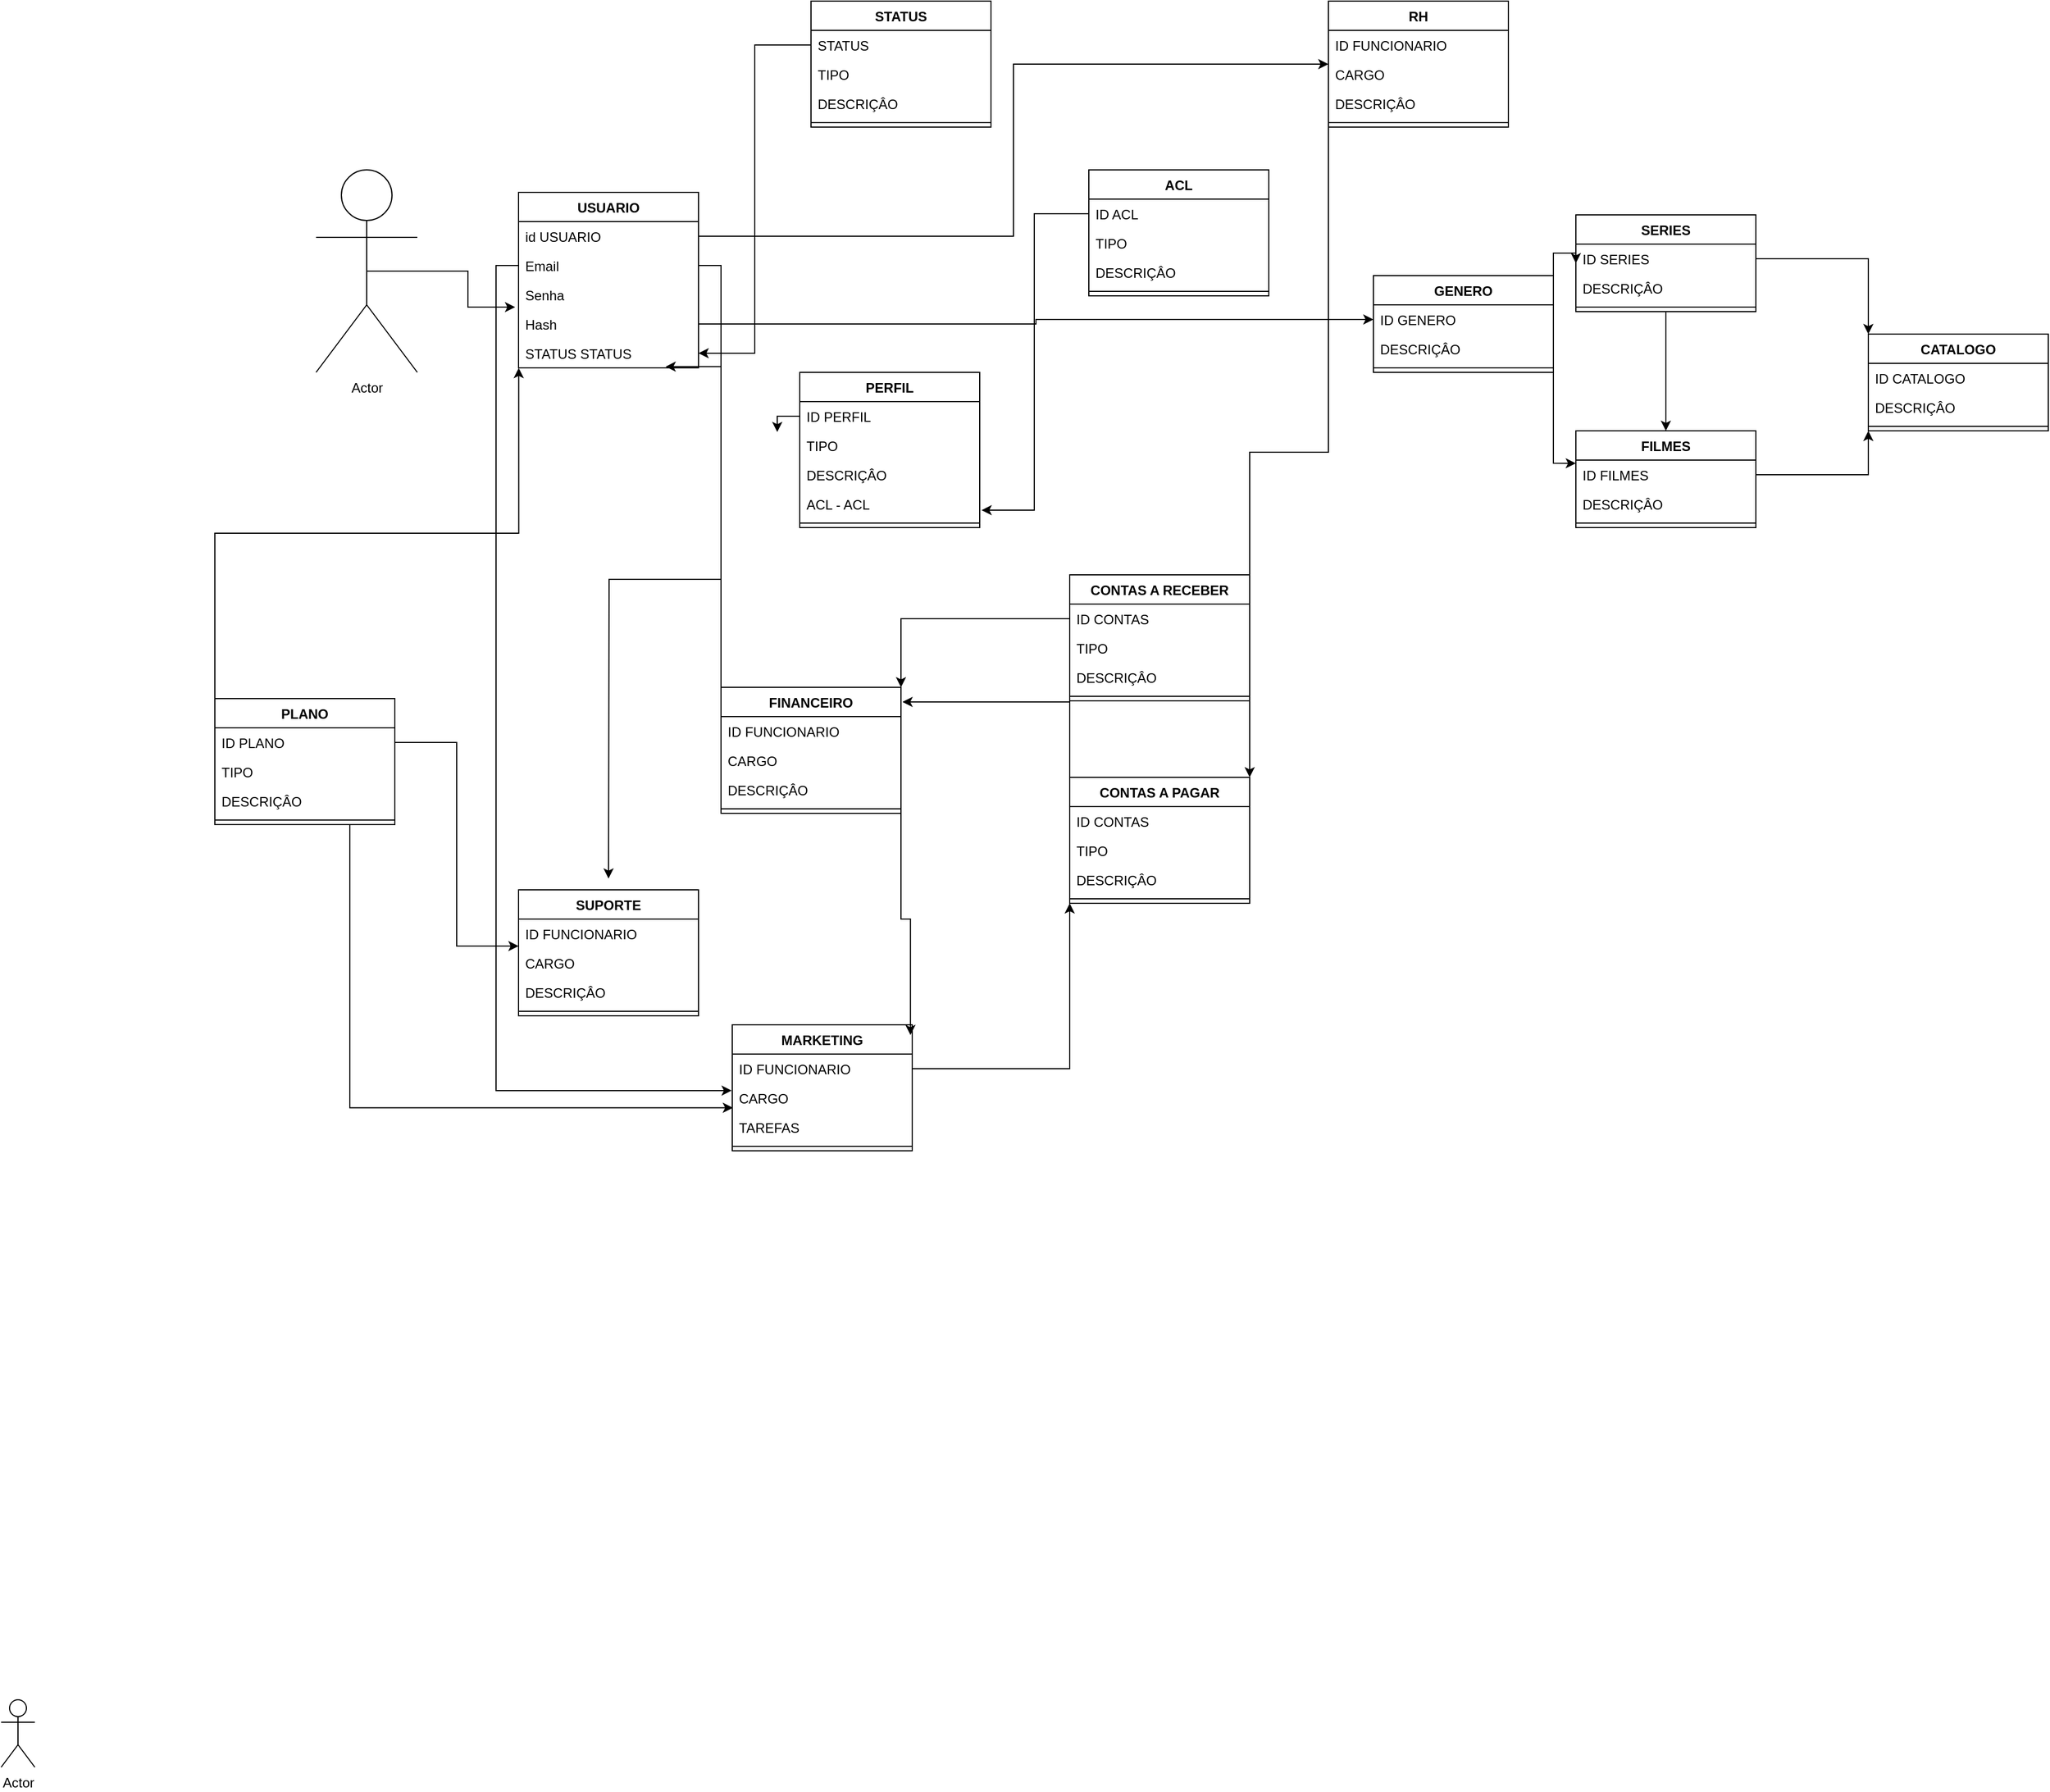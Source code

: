 <mxfile version="24.5.5" type="device">
  <diagram name="Página-1" id="YysgjTWh4u3IQDp4clfN">
    <mxGraphModel dx="2222" dy="650" grid="1" gridSize="10" guides="1" tooltips="1" connect="1" arrows="1" fold="1" page="1" pageScale="1" pageWidth="827" pageHeight="1169" math="0" shadow="0">
      <root>
        <mxCell id="0" />
        <mxCell id="1" parent="0" />
        <mxCell id="xQ-HboTNWdsXRmcn84-s-1" value="USUARIO" style="swimlane;fontStyle=1;align=center;verticalAlign=top;childLayout=stackLayout;horizontal=1;startSize=26;horizontalStack=0;resizeParent=1;resizeParentMax=0;resizeLast=0;collapsible=1;marginBottom=0;whiteSpace=wrap;html=1;" parent="1" vertex="1">
          <mxGeometry x="160" y="260" width="160" height="156" as="geometry" />
        </mxCell>
        <mxCell id="xQ-HboTNWdsXRmcn84-s-2" value="id USUARIO" style="text;strokeColor=none;fillColor=none;align=left;verticalAlign=top;spacingLeft=4;spacingRight=4;overflow=hidden;rotatable=0;points=[[0,0.5],[1,0.5]];portConstraint=eastwest;whiteSpace=wrap;html=1;" parent="xQ-HboTNWdsXRmcn84-s-1" vertex="1">
          <mxGeometry y="26" width="160" height="26" as="geometry" />
        </mxCell>
        <mxCell id="xQ-HboTNWdsXRmcn84-s-132" style="edgeStyle=orthogonalEdgeStyle;rounded=0;orthogonalLoop=1;jettySize=auto;html=1;exitX=1;exitY=0.5;exitDx=0;exitDy=0;" parent="xQ-HboTNWdsXRmcn84-s-1" source="xQ-HboTNWdsXRmcn84-s-5" edge="1">
          <mxGeometry relative="1" as="geometry">
            <mxPoint x="80" y="610" as="targetPoint" />
          </mxGeometry>
        </mxCell>
        <mxCell id="xQ-HboTNWdsXRmcn84-s-5" value="Email" style="text;strokeColor=none;fillColor=none;align=left;verticalAlign=top;spacingLeft=4;spacingRight=4;overflow=hidden;rotatable=0;points=[[0,0.5],[1,0.5]];portConstraint=eastwest;whiteSpace=wrap;html=1;" parent="xQ-HboTNWdsXRmcn84-s-1" vertex="1">
          <mxGeometry y="52" width="160" height="26" as="geometry" />
        </mxCell>
        <mxCell id="xQ-HboTNWdsXRmcn84-s-6" value="Senha" style="text;strokeColor=none;fillColor=none;align=left;verticalAlign=top;spacingLeft=4;spacingRight=4;overflow=hidden;rotatable=0;points=[[0,0.5],[1,0.5]];portConstraint=eastwest;whiteSpace=wrap;html=1;" parent="xQ-HboTNWdsXRmcn84-s-1" vertex="1">
          <mxGeometry y="78" width="160" height="26" as="geometry" />
        </mxCell>
        <mxCell id="xQ-HboTNWdsXRmcn84-s-7" value="Hash" style="text;strokeColor=none;fillColor=none;align=left;verticalAlign=top;spacingLeft=4;spacingRight=4;overflow=hidden;rotatable=0;points=[[0,0.5],[1,0.5]];portConstraint=eastwest;whiteSpace=wrap;html=1;" parent="xQ-HboTNWdsXRmcn84-s-1" vertex="1">
          <mxGeometry y="104" width="160" height="26" as="geometry" />
        </mxCell>
        <mxCell id="xQ-HboTNWdsXRmcn84-s-8" value="STATUS STATUS" style="text;strokeColor=none;fillColor=none;align=left;verticalAlign=top;spacingLeft=4;spacingRight=4;overflow=hidden;rotatable=0;points=[[0,0.5],[1,0.5]];portConstraint=eastwest;whiteSpace=wrap;html=1;" parent="xQ-HboTNWdsXRmcn84-s-1" vertex="1">
          <mxGeometry y="130" width="160" height="26" as="geometry" />
        </mxCell>
        <mxCell id="xQ-HboTNWdsXRmcn84-s-10" value="Actor" style="shape=umlActor;verticalLabelPosition=bottom;verticalAlign=top;html=1;" parent="1" vertex="1">
          <mxGeometry x="-20" y="240" width="90" height="180" as="geometry" />
        </mxCell>
        <mxCell id="xQ-HboTNWdsXRmcn84-s-11" style="edgeStyle=orthogonalEdgeStyle;rounded=0;orthogonalLoop=1;jettySize=auto;html=1;exitX=0.5;exitY=0.5;exitDx=0;exitDy=0;exitPerimeter=0;entryX=-0.019;entryY=0.923;entryDx=0;entryDy=0;entryPerimeter=0;" parent="1" source="xQ-HboTNWdsXRmcn84-s-10" target="xQ-HboTNWdsXRmcn84-s-6" edge="1">
          <mxGeometry relative="1" as="geometry" />
        </mxCell>
        <mxCell id="xQ-HboTNWdsXRmcn84-s-12" value="STATUS" style="swimlane;fontStyle=1;align=center;verticalAlign=top;childLayout=stackLayout;horizontal=1;startSize=26;horizontalStack=0;resizeParent=1;resizeParentMax=0;resizeLast=0;collapsible=1;marginBottom=0;whiteSpace=wrap;html=1;" parent="1" vertex="1">
          <mxGeometry x="420" y="90" width="160" height="112" as="geometry" />
        </mxCell>
        <mxCell id="xQ-HboTNWdsXRmcn84-s-13" value="STATUS" style="text;strokeColor=none;fillColor=none;align=left;verticalAlign=top;spacingLeft=4;spacingRight=4;overflow=hidden;rotatable=0;points=[[0,0.5],[1,0.5]];portConstraint=eastwest;whiteSpace=wrap;html=1;" parent="xQ-HboTNWdsXRmcn84-s-12" vertex="1">
          <mxGeometry y="26" width="160" height="26" as="geometry" />
        </mxCell>
        <mxCell id="xQ-HboTNWdsXRmcn84-s-14" value="TIPO" style="text;strokeColor=none;fillColor=none;align=left;verticalAlign=top;spacingLeft=4;spacingRight=4;overflow=hidden;rotatable=0;points=[[0,0.5],[1,0.5]];portConstraint=eastwest;whiteSpace=wrap;html=1;" parent="xQ-HboTNWdsXRmcn84-s-12" vertex="1">
          <mxGeometry y="52" width="160" height="26" as="geometry" />
        </mxCell>
        <mxCell id="xQ-HboTNWdsXRmcn84-s-15" value="DESCRIÇÂO" style="text;strokeColor=none;fillColor=none;align=left;verticalAlign=top;spacingLeft=4;spacingRight=4;overflow=hidden;rotatable=0;points=[[0,0.5],[1,0.5]];portConstraint=eastwest;whiteSpace=wrap;html=1;" parent="xQ-HboTNWdsXRmcn84-s-12" vertex="1">
          <mxGeometry y="78" width="160" height="26" as="geometry" />
        </mxCell>
        <mxCell id="xQ-HboTNWdsXRmcn84-s-19" value="" style="line;strokeWidth=1;fillColor=none;align=left;verticalAlign=middle;spacingTop=-1;spacingLeft=3;spacingRight=3;rotatable=0;labelPosition=right;points=[];portConstraint=eastwest;strokeColor=inherit;" parent="xQ-HboTNWdsXRmcn84-s-12" vertex="1">
          <mxGeometry y="104" width="160" height="8" as="geometry" />
        </mxCell>
        <mxCell id="xQ-HboTNWdsXRmcn84-s-21" style="edgeStyle=orthogonalEdgeStyle;rounded=0;orthogonalLoop=1;jettySize=auto;html=1;exitX=0;exitY=0.5;exitDx=0;exitDy=0;entryX=1;entryY=0.5;entryDx=0;entryDy=0;" parent="1" source="xQ-HboTNWdsXRmcn84-s-13" target="xQ-HboTNWdsXRmcn84-s-8" edge="1">
          <mxGeometry relative="1" as="geometry" />
        </mxCell>
        <mxCell id="xQ-HboTNWdsXRmcn84-s-22" value="PERFIL" style="swimlane;fontStyle=1;align=center;verticalAlign=top;childLayout=stackLayout;horizontal=1;startSize=26;horizontalStack=0;resizeParent=1;resizeParentMax=0;resizeLast=0;collapsible=1;marginBottom=0;whiteSpace=wrap;html=1;" parent="1" vertex="1">
          <mxGeometry x="410" y="420" width="160" height="138" as="geometry" />
        </mxCell>
        <mxCell id="xQ-HboTNWdsXRmcn84-s-23" value="ID PERFIL" style="text;strokeColor=none;fillColor=none;align=left;verticalAlign=top;spacingLeft=4;spacingRight=4;overflow=hidden;rotatable=0;points=[[0,0.5],[1,0.5]];portConstraint=eastwest;whiteSpace=wrap;html=1;" parent="xQ-HboTNWdsXRmcn84-s-22" vertex="1">
          <mxGeometry y="26" width="160" height="26" as="geometry" />
        </mxCell>
        <mxCell id="xQ-HboTNWdsXRmcn84-s-24" value="TIPO" style="text;strokeColor=none;fillColor=none;align=left;verticalAlign=top;spacingLeft=4;spacingRight=4;overflow=hidden;rotatable=0;points=[[0,0.5],[1,0.5]];portConstraint=eastwest;whiteSpace=wrap;html=1;" parent="xQ-HboTNWdsXRmcn84-s-22" vertex="1">
          <mxGeometry y="52" width="160" height="26" as="geometry" />
        </mxCell>
        <mxCell id="xQ-HboTNWdsXRmcn84-s-28" value="DESCRIÇÂO" style="text;strokeColor=none;fillColor=none;align=left;verticalAlign=top;spacingLeft=4;spacingRight=4;overflow=hidden;rotatable=0;points=[[0,0.5],[1,0.5]];portConstraint=eastwest;whiteSpace=wrap;html=1;" parent="xQ-HboTNWdsXRmcn84-s-22" vertex="1">
          <mxGeometry y="78" width="160" height="26" as="geometry" />
        </mxCell>
        <mxCell id="xQ-HboTNWdsXRmcn84-s-25" value="ACL - ACL" style="text;strokeColor=none;fillColor=none;align=left;verticalAlign=top;spacingLeft=4;spacingRight=4;overflow=hidden;rotatable=0;points=[[0,0.5],[1,0.5]];portConstraint=eastwest;whiteSpace=wrap;html=1;" parent="xQ-HboTNWdsXRmcn84-s-22" vertex="1">
          <mxGeometry y="104" width="160" height="26" as="geometry" />
        </mxCell>
        <mxCell id="xQ-HboTNWdsXRmcn84-s-26" value="" style="line;strokeWidth=1;fillColor=none;align=left;verticalAlign=middle;spacingTop=-1;spacingLeft=3;spacingRight=3;rotatable=0;labelPosition=right;points=[];portConstraint=eastwest;strokeColor=inherit;" parent="xQ-HboTNWdsXRmcn84-s-22" vertex="1">
          <mxGeometry y="130" width="160" height="8" as="geometry" />
        </mxCell>
        <mxCell id="xQ-HboTNWdsXRmcn84-s-29" style="edgeStyle=orthogonalEdgeStyle;rounded=0;orthogonalLoop=1;jettySize=auto;html=1;exitX=0;exitY=0.5;exitDx=0;exitDy=0;" parent="1" source="xQ-HboTNWdsXRmcn84-s-23" edge="1">
          <mxGeometry relative="1" as="geometry">
            <mxPoint x="390" y="473.059" as="targetPoint" />
          </mxGeometry>
        </mxCell>
        <mxCell id="xQ-HboTNWdsXRmcn84-s-30" value="ACL" style="swimlane;fontStyle=1;align=center;verticalAlign=top;childLayout=stackLayout;horizontal=1;startSize=26;horizontalStack=0;resizeParent=1;resizeParentMax=0;resizeLast=0;collapsible=1;marginBottom=0;whiteSpace=wrap;html=1;" parent="1" vertex="1">
          <mxGeometry x="667" y="240" width="160" height="112" as="geometry" />
        </mxCell>
        <mxCell id="xQ-HboTNWdsXRmcn84-s-31" value="ID ACL&amp;nbsp;" style="text;strokeColor=none;fillColor=none;align=left;verticalAlign=top;spacingLeft=4;spacingRight=4;overflow=hidden;rotatable=0;points=[[0,0.5],[1,0.5]];portConstraint=eastwest;whiteSpace=wrap;html=1;" parent="xQ-HboTNWdsXRmcn84-s-30" vertex="1">
          <mxGeometry y="26" width="160" height="26" as="geometry" />
        </mxCell>
        <mxCell id="xQ-HboTNWdsXRmcn84-s-32" value="TIPO" style="text;strokeColor=none;fillColor=none;align=left;verticalAlign=top;spacingLeft=4;spacingRight=4;overflow=hidden;rotatable=0;points=[[0,0.5],[1,0.5]];portConstraint=eastwest;whiteSpace=wrap;html=1;" parent="xQ-HboTNWdsXRmcn84-s-30" vertex="1">
          <mxGeometry y="52" width="160" height="26" as="geometry" />
        </mxCell>
        <mxCell id="xQ-HboTNWdsXRmcn84-s-33" value="DESCRIÇÂO" style="text;strokeColor=none;fillColor=none;align=left;verticalAlign=top;spacingLeft=4;spacingRight=4;overflow=hidden;rotatable=0;points=[[0,0.5],[1,0.5]];portConstraint=eastwest;whiteSpace=wrap;html=1;" parent="xQ-HboTNWdsXRmcn84-s-30" vertex="1">
          <mxGeometry y="78" width="160" height="26" as="geometry" />
        </mxCell>
        <mxCell id="xQ-HboTNWdsXRmcn84-s-35" value="" style="line;strokeWidth=1;fillColor=none;align=left;verticalAlign=middle;spacingTop=-1;spacingLeft=3;spacingRight=3;rotatable=0;labelPosition=right;points=[];portConstraint=eastwest;strokeColor=inherit;" parent="xQ-HboTNWdsXRmcn84-s-30" vertex="1">
          <mxGeometry y="104" width="160" height="8" as="geometry" />
        </mxCell>
        <mxCell id="xQ-HboTNWdsXRmcn84-s-37" style="edgeStyle=orthogonalEdgeStyle;rounded=0;orthogonalLoop=1;jettySize=auto;html=1;exitX=0;exitY=0.5;exitDx=0;exitDy=0;entryX=1.01;entryY=0.712;entryDx=0;entryDy=0;entryPerimeter=0;" parent="1" source="xQ-HboTNWdsXRmcn84-s-31" target="xQ-HboTNWdsXRmcn84-s-25" edge="1">
          <mxGeometry relative="1" as="geometry" />
        </mxCell>
        <mxCell id="xQ-HboTNWdsXRmcn84-s-117" style="edgeStyle=orthogonalEdgeStyle;rounded=0;orthogonalLoop=1;jettySize=auto;html=1;exitX=0;exitY=0;exitDx=0;exitDy=0;entryX=0.817;entryY=0.959;entryDx=0;entryDy=0;entryPerimeter=0;" parent="1" source="xQ-HboTNWdsXRmcn84-s-38" target="xQ-HboTNWdsXRmcn84-s-8" edge="1">
          <mxGeometry relative="1" as="geometry">
            <mxPoint x="245.36" y="487.17" as="targetPoint" />
          </mxGeometry>
        </mxCell>
        <mxCell id="xQ-HboTNWdsXRmcn84-s-38" value="FINANCEIRO" style="swimlane;fontStyle=1;align=center;verticalAlign=top;childLayout=stackLayout;horizontal=1;startSize=26;horizontalStack=0;resizeParent=1;resizeParentMax=0;resizeLast=0;collapsible=1;marginBottom=0;whiteSpace=wrap;html=1;" parent="1" vertex="1">
          <mxGeometry x="340" y="700" width="160" height="112" as="geometry" />
        </mxCell>
        <mxCell id="xQ-HboTNWdsXRmcn84-s-39" value="ID FUNCIONARIO" style="text;strokeColor=none;fillColor=none;align=left;verticalAlign=top;spacingLeft=4;spacingRight=4;overflow=hidden;rotatable=0;points=[[0,0.5],[1,0.5]];portConstraint=eastwest;whiteSpace=wrap;html=1;" parent="xQ-HboTNWdsXRmcn84-s-38" vertex="1">
          <mxGeometry y="26" width="160" height="26" as="geometry" />
        </mxCell>
        <mxCell id="xQ-HboTNWdsXRmcn84-s-40" value="CARGO" style="text;strokeColor=none;fillColor=none;align=left;verticalAlign=top;spacingLeft=4;spacingRight=4;overflow=hidden;rotatable=0;points=[[0,0.5],[1,0.5]];portConstraint=eastwest;whiteSpace=wrap;html=1;" parent="xQ-HboTNWdsXRmcn84-s-38" vertex="1">
          <mxGeometry y="52" width="160" height="26" as="geometry" />
        </mxCell>
        <mxCell id="xQ-HboTNWdsXRmcn84-s-41" value="DESCRIÇÂO" style="text;strokeColor=none;fillColor=none;align=left;verticalAlign=top;spacingLeft=4;spacingRight=4;overflow=hidden;rotatable=0;points=[[0,0.5],[1,0.5]];portConstraint=eastwest;whiteSpace=wrap;html=1;" parent="xQ-HboTNWdsXRmcn84-s-38" vertex="1">
          <mxGeometry y="78" width="160" height="26" as="geometry" />
        </mxCell>
        <mxCell id="xQ-HboTNWdsXRmcn84-s-42" value="" style="line;strokeWidth=1;fillColor=none;align=left;verticalAlign=middle;spacingTop=-1;spacingLeft=3;spacingRight=3;rotatable=0;labelPosition=right;points=[];portConstraint=eastwest;strokeColor=inherit;" parent="xQ-HboTNWdsXRmcn84-s-38" vertex="1">
          <mxGeometry y="104" width="160" height="8" as="geometry" />
        </mxCell>
        <mxCell id="xQ-HboTNWdsXRmcn84-s-128" style="edgeStyle=orthogonalEdgeStyle;rounded=0;orthogonalLoop=1;jettySize=auto;html=1;exitX=0;exitY=1;exitDx=0;exitDy=0;entryX=1;entryY=0;entryDx=0;entryDy=0;" parent="1" source="xQ-HboTNWdsXRmcn84-s-44" target="xQ-HboTNWdsXRmcn84-s-82" edge="1">
          <mxGeometry relative="1" as="geometry" />
        </mxCell>
        <mxCell id="xQ-HboTNWdsXRmcn84-s-44" value="RH" style="swimlane;fontStyle=1;align=center;verticalAlign=top;childLayout=stackLayout;horizontal=1;startSize=26;horizontalStack=0;resizeParent=1;resizeParentMax=0;resizeLast=0;collapsible=1;marginBottom=0;whiteSpace=wrap;html=1;" parent="1" vertex="1">
          <mxGeometry x="880" y="90" width="160" height="112" as="geometry" />
        </mxCell>
        <mxCell id="xQ-HboTNWdsXRmcn84-s-45" value="ID FUNCIONARIO" style="text;strokeColor=none;fillColor=none;align=left;verticalAlign=top;spacingLeft=4;spacingRight=4;overflow=hidden;rotatable=0;points=[[0,0.5],[1,0.5]];portConstraint=eastwest;whiteSpace=wrap;html=1;" parent="xQ-HboTNWdsXRmcn84-s-44" vertex="1">
          <mxGeometry y="26" width="160" height="26" as="geometry" />
        </mxCell>
        <mxCell id="xQ-HboTNWdsXRmcn84-s-46" value="CARGO" style="text;strokeColor=none;fillColor=none;align=left;verticalAlign=top;spacingLeft=4;spacingRight=4;overflow=hidden;rotatable=0;points=[[0,0.5],[1,0.5]];portConstraint=eastwest;whiteSpace=wrap;html=1;" parent="xQ-HboTNWdsXRmcn84-s-44" vertex="1">
          <mxGeometry y="52" width="160" height="26" as="geometry" />
        </mxCell>
        <mxCell id="xQ-HboTNWdsXRmcn84-s-47" value="DESCRIÇÂO" style="text;strokeColor=none;fillColor=none;align=left;verticalAlign=top;spacingLeft=4;spacingRight=4;overflow=hidden;rotatable=0;points=[[0,0.5],[1,0.5]];portConstraint=eastwest;whiteSpace=wrap;html=1;" parent="xQ-HboTNWdsXRmcn84-s-44" vertex="1">
          <mxGeometry y="78" width="160" height="26" as="geometry" />
        </mxCell>
        <mxCell id="xQ-HboTNWdsXRmcn84-s-48" value="" style="line;strokeWidth=1;fillColor=none;align=left;verticalAlign=middle;spacingTop=-1;spacingLeft=3;spacingRight=3;rotatable=0;labelPosition=right;points=[];portConstraint=eastwest;strokeColor=inherit;" parent="xQ-HboTNWdsXRmcn84-s-44" vertex="1">
          <mxGeometry y="104" width="160" height="8" as="geometry" />
        </mxCell>
        <mxCell id="xQ-HboTNWdsXRmcn84-s-122" style="edgeStyle=orthogonalEdgeStyle;rounded=0;orthogonalLoop=1;jettySize=auto;html=1;exitX=1;exitY=0;exitDx=0;exitDy=0;" parent="1" source="xQ-HboTNWdsXRmcn84-s-50" target="xQ-HboTNWdsXRmcn84-s-100" edge="1">
          <mxGeometry relative="1" as="geometry" />
        </mxCell>
        <mxCell id="xQ-HboTNWdsXRmcn84-s-50" value="GENERO" style="swimlane;fontStyle=1;align=center;verticalAlign=top;childLayout=stackLayout;horizontal=1;startSize=26;horizontalStack=0;resizeParent=1;resizeParentMax=0;resizeLast=0;collapsible=1;marginBottom=0;whiteSpace=wrap;html=1;" parent="1" vertex="1">
          <mxGeometry x="920" y="334" width="160" height="86" as="geometry" />
        </mxCell>
        <mxCell id="xQ-HboTNWdsXRmcn84-s-51" value="ID GENERO" style="text;strokeColor=none;fillColor=none;align=left;verticalAlign=top;spacingLeft=4;spacingRight=4;overflow=hidden;rotatable=0;points=[[0,0.5],[1,0.5]];portConstraint=eastwest;whiteSpace=wrap;html=1;" parent="xQ-HboTNWdsXRmcn84-s-50" vertex="1">
          <mxGeometry y="26" width="160" height="26" as="geometry" />
        </mxCell>
        <mxCell id="xQ-HboTNWdsXRmcn84-s-52" value="DESCRIÇÂO" style="text;strokeColor=none;fillColor=none;align=left;verticalAlign=top;spacingLeft=4;spacingRight=4;overflow=hidden;rotatable=0;points=[[0,0.5],[1,0.5]];portConstraint=eastwest;whiteSpace=wrap;html=1;" parent="xQ-HboTNWdsXRmcn84-s-50" vertex="1">
          <mxGeometry y="52" width="160" height="26" as="geometry" />
        </mxCell>
        <mxCell id="xQ-HboTNWdsXRmcn84-s-54" value="" style="line;strokeWidth=1;fillColor=none;align=left;verticalAlign=middle;spacingTop=-1;spacingLeft=3;spacingRight=3;rotatable=0;labelPosition=right;points=[];portConstraint=eastwest;strokeColor=inherit;" parent="xQ-HboTNWdsXRmcn84-s-50" vertex="1">
          <mxGeometry y="78" width="160" height="8" as="geometry" />
        </mxCell>
        <mxCell id="xQ-HboTNWdsXRmcn84-s-131" style="edgeStyle=orthogonalEdgeStyle;rounded=0;orthogonalLoop=1;jettySize=auto;html=1;exitX=0.5;exitY=0;exitDx=0;exitDy=0;" parent="1" source="xQ-HboTNWdsXRmcn84-s-58" edge="1">
          <mxGeometry relative="1" as="geometry">
            <mxPoint x="240.118" y="879.647" as="targetPoint" />
          </mxGeometry>
        </mxCell>
        <mxCell id="xQ-HboTNWdsXRmcn84-s-58" value="SUPORTE" style="swimlane;fontStyle=1;align=center;verticalAlign=top;childLayout=stackLayout;horizontal=1;startSize=26;horizontalStack=0;resizeParent=1;resizeParentMax=0;resizeLast=0;collapsible=1;marginBottom=0;whiteSpace=wrap;html=1;" parent="1" vertex="1">
          <mxGeometry x="160" y="880" width="160" height="112" as="geometry" />
        </mxCell>
        <mxCell id="xQ-HboTNWdsXRmcn84-s-59" value="ID FUNCIONARIO" style="text;strokeColor=none;fillColor=none;align=left;verticalAlign=top;spacingLeft=4;spacingRight=4;overflow=hidden;rotatable=0;points=[[0,0.5],[1,0.5]];portConstraint=eastwest;whiteSpace=wrap;html=1;" parent="xQ-HboTNWdsXRmcn84-s-58" vertex="1">
          <mxGeometry y="26" width="160" height="26" as="geometry" />
        </mxCell>
        <mxCell id="xQ-HboTNWdsXRmcn84-s-60" value="CARGO" style="text;strokeColor=none;fillColor=none;align=left;verticalAlign=top;spacingLeft=4;spacingRight=4;overflow=hidden;rotatable=0;points=[[0,0.5],[1,0.5]];portConstraint=eastwest;whiteSpace=wrap;html=1;" parent="xQ-HboTNWdsXRmcn84-s-58" vertex="1">
          <mxGeometry y="52" width="160" height="26" as="geometry" />
        </mxCell>
        <mxCell id="xQ-HboTNWdsXRmcn84-s-61" value="DESCRIÇÂO" style="text;strokeColor=none;fillColor=none;align=left;verticalAlign=top;spacingLeft=4;spacingRight=4;overflow=hidden;rotatable=0;points=[[0,0.5],[1,0.5]];portConstraint=eastwest;whiteSpace=wrap;html=1;" parent="xQ-HboTNWdsXRmcn84-s-58" vertex="1">
          <mxGeometry y="78" width="160" height="26" as="geometry" />
        </mxCell>
        <mxCell id="xQ-HboTNWdsXRmcn84-s-62" value="" style="line;strokeWidth=1;fillColor=none;align=left;verticalAlign=middle;spacingTop=-1;spacingLeft=3;spacingRight=3;rotatable=0;labelPosition=right;points=[];portConstraint=eastwest;strokeColor=inherit;" parent="xQ-HboTNWdsXRmcn84-s-58" vertex="1">
          <mxGeometry y="104" width="160" height="8" as="geometry" />
        </mxCell>
        <mxCell id="xQ-HboTNWdsXRmcn84-s-70" value="MARKETING&lt;div&gt;&lt;br&gt;&lt;/div&gt;" style="swimlane;fontStyle=1;align=center;verticalAlign=top;childLayout=stackLayout;horizontal=1;startSize=26;horizontalStack=0;resizeParent=1;resizeParentMax=0;resizeLast=0;collapsible=1;marginBottom=0;whiteSpace=wrap;html=1;" parent="1" vertex="1">
          <mxGeometry x="350" y="1000" width="160" height="112" as="geometry" />
        </mxCell>
        <mxCell id="xQ-HboTNWdsXRmcn84-s-71" value="ID FUNCIONARIO" style="text;strokeColor=none;fillColor=none;align=left;verticalAlign=top;spacingLeft=4;spacingRight=4;overflow=hidden;rotatable=0;points=[[0,0.5],[1,0.5]];portConstraint=eastwest;whiteSpace=wrap;html=1;" parent="xQ-HboTNWdsXRmcn84-s-70" vertex="1">
          <mxGeometry y="26" width="160" height="26" as="geometry" />
        </mxCell>
        <mxCell id="xQ-HboTNWdsXRmcn84-s-72" value="CARGO" style="text;strokeColor=none;fillColor=none;align=left;verticalAlign=top;spacingLeft=4;spacingRight=4;overflow=hidden;rotatable=0;points=[[0,0.5],[1,0.5]];portConstraint=eastwest;whiteSpace=wrap;html=1;" parent="xQ-HboTNWdsXRmcn84-s-70" vertex="1">
          <mxGeometry y="52" width="160" height="26" as="geometry" />
        </mxCell>
        <mxCell id="xQ-HboTNWdsXRmcn84-s-73" value="TAREFAS" style="text;strokeColor=none;fillColor=none;align=left;verticalAlign=top;spacingLeft=4;spacingRight=4;overflow=hidden;rotatable=0;points=[[0,0.5],[1,0.5]];portConstraint=eastwest;whiteSpace=wrap;html=1;" parent="xQ-HboTNWdsXRmcn84-s-70" vertex="1">
          <mxGeometry y="78" width="160" height="26" as="geometry" />
        </mxCell>
        <mxCell id="xQ-HboTNWdsXRmcn84-s-74" value="" style="line;strokeWidth=1;fillColor=none;align=left;verticalAlign=middle;spacingTop=-1;spacingLeft=3;spacingRight=3;rotatable=0;labelPosition=right;points=[];portConstraint=eastwest;strokeColor=inherit;" parent="xQ-HboTNWdsXRmcn84-s-70" vertex="1">
          <mxGeometry y="104" width="160" height="8" as="geometry" />
        </mxCell>
        <mxCell id="xQ-HboTNWdsXRmcn84-s-76" value="CONTAS A RECEBER" style="swimlane;fontStyle=1;align=center;verticalAlign=top;childLayout=stackLayout;horizontal=1;startSize=26;horizontalStack=0;resizeParent=1;resizeParentMax=0;resizeLast=0;collapsible=1;marginBottom=0;whiteSpace=wrap;html=1;" parent="1" vertex="1">
          <mxGeometry x="650" y="600" width="160" height="112" as="geometry" />
        </mxCell>
        <mxCell id="xQ-HboTNWdsXRmcn84-s-77" value="ID CONTAS" style="text;strokeColor=none;fillColor=none;align=left;verticalAlign=top;spacingLeft=4;spacingRight=4;overflow=hidden;rotatable=0;points=[[0,0.5],[1,0.5]];portConstraint=eastwest;whiteSpace=wrap;html=1;" parent="xQ-HboTNWdsXRmcn84-s-76" vertex="1">
          <mxGeometry y="26" width="160" height="26" as="geometry" />
        </mxCell>
        <mxCell id="xQ-HboTNWdsXRmcn84-s-78" value="TIPO" style="text;strokeColor=none;fillColor=none;align=left;verticalAlign=top;spacingLeft=4;spacingRight=4;overflow=hidden;rotatable=0;points=[[0,0.5],[1,0.5]];portConstraint=eastwest;whiteSpace=wrap;html=1;" parent="xQ-HboTNWdsXRmcn84-s-76" vertex="1">
          <mxGeometry y="52" width="160" height="26" as="geometry" />
        </mxCell>
        <mxCell id="xQ-HboTNWdsXRmcn84-s-79" value="DESCRIÇÂO" style="text;strokeColor=none;fillColor=none;align=left;verticalAlign=top;spacingLeft=4;spacingRight=4;overflow=hidden;rotatable=0;points=[[0,0.5],[1,0.5]];portConstraint=eastwest;whiteSpace=wrap;html=1;" parent="xQ-HboTNWdsXRmcn84-s-76" vertex="1">
          <mxGeometry y="78" width="160" height="26" as="geometry" />
        </mxCell>
        <mxCell id="xQ-HboTNWdsXRmcn84-s-80" value="" style="line;strokeWidth=1;fillColor=none;align=left;verticalAlign=middle;spacingTop=-1;spacingLeft=3;spacingRight=3;rotatable=0;labelPosition=right;points=[];portConstraint=eastwest;strokeColor=inherit;" parent="xQ-HboTNWdsXRmcn84-s-76" vertex="1">
          <mxGeometry y="104" width="160" height="8" as="geometry" />
        </mxCell>
        <mxCell id="xQ-HboTNWdsXRmcn84-s-82" value="CONTAS A PAGAR" style="swimlane;fontStyle=1;align=center;verticalAlign=top;childLayout=stackLayout;horizontal=1;startSize=26;horizontalStack=0;resizeParent=1;resizeParentMax=0;resizeLast=0;collapsible=1;marginBottom=0;whiteSpace=wrap;html=1;" parent="1" vertex="1">
          <mxGeometry x="650" y="780" width="160" height="112" as="geometry" />
        </mxCell>
        <mxCell id="xQ-HboTNWdsXRmcn84-s-83" value="ID CONTAS" style="text;strokeColor=none;fillColor=none;align=left;verticalAlign=top;spacingLeft=4;spacingRight=4;overflow=hidden;rotatable=0;points=[[0,0.5],[1,0.5]];portConstraint=eastwest;whiteSpace=wrap;html=1;" parent="xQ-HboTNWdsXRmcn84-s-82" vertex="1">
          <mxGeometry y="26" width="160" height="26" as="geometry" />
        </mxCell>
        <mxCell id="xQ-HboTNWdsXRmcn84-s-84" value="TIPO&lt;div&gt;&lt;br&gt;&lt;/div&gt;" style="text;strokeColor=none;fillColor=none;align=left;verticalAlign=top;spacingLeft=4;spacingRight=4;overflow=hidden;rotatable=0;points=[[0,0.5],[1,0.5]];portConstraint=eastwest;whiteSpace=wrap;html=1;" parent="xQ-HboTNWdsXRmcn84-s-82" vertex="1">
          <mxGeometry y="52" width="160" height="26" as="geometry" />
        </mxCell>
        <mxCell id="xQ-HboTNWdsXRmcn84-s-85" value="DESCRIÇÂO" style="text;strokeColor=none;fillColor=none;align=left;verticalAlign=top;spacingLeft=4;spacingRight=4;overflow=hidden;rotatable=0;points=[[0,0.5],[1,0.5]];portConstraint=eastwest;whiteSpace=wrap;html=1;" parent="xQ-HboTNWdsXRmcn84-s-82" vertex="1">
          <mxGeometry y="78" width="160" height="26" as="geometry" />
        </mxCell>
        <mxCell id="xQ-HboTNWdsXRmcn84-s-86" value="" style="line;strokeWidth=1;fillColor=none;align=left;verticalAlign=middle;spacingTop=-1;spacingLeft=3;spacingRight=3;rotatable=0;labelPosition=right;points=[];portConstraint=eastwest;strokeColor=inherit;" parent="xQ-HboTNWdsXRmcn84-s-82" vertex="1">
          <mxGeometry y="104" width="160" height="8" as="geometry" />
        </mxCell>
        <mxCell id="xQ-HboTNWdsXRmcn84-s-94" value="FILMES" style="swimlane;fontStyle=1;align=center;verticalAlign=top;childLayout=stackLayout;horizontal=1;startSize=26;horizontalStack=0;resizeParent=1;resizeParentMax=0;resizeLast=0;collapsible=1;marginBottom=0;whiteSpace=wrap;html=1;" parent="1" vertex="1">
          <mxGeometry x="1100" y="472" width="160" height="86" as="geometry" />
        </mxCell>
        <mxCell id="xQ-HboTNWdsXRmcn84-s-95" value="ID FILMES" style="text;strokeColor=none;fillColor=none;align=left;verticalAlign=top;spacingLeft=4;spacingRight=4;overflow=hidden;rotatable=0;points=[[0,0.5],[1,0.5]];portConstraint=eastwest;whiteSpace=wrap;html=1;" parent="xQ-HboTNWdsXRmcn84-s-94" vertex="1">
          <mxGeometry y="26" width="160" height="26" as="geometry" />
        </mxCell>
        <mxCell id="xQ-HboTNWdsXRmcn84-s-96" value="DESCRIÇÂO" style="text;strokeColor=none;fillColor=none;align=left;verticalAlign=top;spacingLeft=4;spacingRight=4;overflow=hidden;rotatable=0;points=[[0,0.5],[1,0.5]];portConstraint=eastwest;whiteSpace=wrap;html=1;" parent="xQ-HboTNWdsXRmcn84-s-94" vertex="1">
          <mxGeometry y="52" width="160" height="26" as="geometry" />
        </mxCell>
        <mxCell id="xQ-HboTNWdsXRmcn84-s-98" value="" style="line;strokeWidth=1;fillColor=none;align=left;verticalAlign=middle;spacingTop=-1;spacingLeft=3;spacingRight=3;rotatable=0;labelPosition=right;points=[];portConstraint=eastwest;strokeColor=inherit;" parent="xQ-HboTNWdsXRmcn84-s-94" vertex="1">
          <mxGeometry y="78" width="160" height="8" as="geometry" />
        </mxCell>
        <mxCell id="xQ-HboTNWdsXRmcn84-s-121" style="edgeStyle=orthogonalEdgeStyle;rounded=0;orthogonalLoop=1;jettySize=auto;html=1;exitX=0.5;exitY=1;exitDx=0;exitDy=0;" parent="1" source="xQ-HboTNWdsXRmcn84-s-100" target="xQ-HboTNWdsXRmcn84-s-94" edge="1">
          <mxGeometry relative="1" as="geometry" />
        </mxCell>
        <mxCell id="xQ-HboTNWdsXRmcn84-s-100" value="SERIES" style="swimlane;fontStyle=1;align=center;verticalAlign=top;childLayout=stackLayout;horizontal=1;startSize=26;horizontalStack=0;resizeParent=1;resizeParentMax=0;resizeLast=0;collapsible=1;marginBottom=0;whiteSpace=wrap;html=1;" parent="1" vertex="1">
          <mxGeometry x="1100" y="280" width="160" height="86" as="geometry" />
        </mxCell>
        <mxCell id="xQ-HboTNWdsXRmcn84-s-101" value="ID SERIES" style="text;strokeColor=none;fillColor=none;align=left;verticalAlign=top;spacingLeft=4;spacingRight=4;overflow=hidden;rotatable=0;points=[[0,0.5],[1,0.5]];portConstraint=eastwest;whiteSpace=wrap;html=1;" parent="xQ-HboTNWdsXRmcn84-s-100" vertex="1">
          <mxGeometry y="26" width="160" height="26" as="geometry" />
        </mxCell>
        <mxCell id="xQ-HboTNWdsXRmcn84-s-102" value="DESCRIÇÂO" style="text;strokeColor=none;fillColor=none;align=left;verticalAlign=top;spacingLeft=4;spacingRight=4;overflow=hidden;rotatable=0;points=[[0,0.5],[1,0.5]];portConstraint=eastwest;whiteSpace=wrap;html=1;" parent="xQ-HboTNWdsXRmcn84-s-100" vertex="1">
          <mxGeometry y="52" width="160" height="26" as="geometry" />
        </mxCell>
        <mxCell id="xQ-HboTNWdsXRmcn84-s-103" value="" style="line;strokeWidth=1;fillColor=none;align=left;verticalAlign=middle;spacingTop=-1;spacingLeft=3;spacingRight=3;rotatable=0;labelPosition=right;points=[];portConstraint=eastwest;strokeColor=inherit;" parent="xQ-HboTNWdsXRmcn84-s-100" vertex="1">
          <mxGeometry y="78" width="160" height="8" as="geometry" />
        </mxCell>
        <mxCell id="xQ-HboTNWdsXRmcn84-s-105" value="CATALOGO" style="swimlane;fontStyle=1;align=center;verticalAlign=top;childLayout=stackLayout;horizontal=1;startSize=26;horizontalStack=0;resizeParent=1;resizeParentMax=0;resizeLast=0;collapsible=1;marginBottom=0;whiteSpace=wrap;html=1;" parent="1" vertex="1">
          <mxGeometry x="1360" y="386" width="160" height="86" as="geometry" />
        </mxCell>
        <mxCell id="xQ-HboTNWdsXRmcn84-s-106" value="ID CATALOGO" style="text;strokeColor=none;fillColor=none;align=left;verticalAlign=top;spacingLeft=4;spacingRight=4;overflow=hidden;rotatable=0;points=[[0,0.5],[1,0.5]];portConstraint=eastwest;whiteSpace=wrap;html=1;" parent="xQ-HboTNWdsXRmcn84-s-105" vertex="1">
          <mxGeometry y="26" width="160" height="26" as="geometry" />
        </mxCell>
        <mxCell id="xQ-HboTNWdsXRmcn84-s-107" value="DESCRIÇÂO" style="text;strokeColor=none;fillColor=none;align=left;verticalAlign=top;spacingLeft=4;spacingRight=4;overflow=hidden;rotatable=0;points=[[0,0.5],[1,0.5]];portConstraint=eastwest;whiteSpace=wrap;html=1;" parent="xQ-HboTNWdsXRmcn84-s-105" vertex="1">
          <mxGeometry y="52" width="160" height="26" as="geometry" />
        </mxCell>
        <mxCell id="xQ-HboTNWdsXRmcn84-s-108" value="" style="line;strokeWidth=1;fillColor=none;align=left;verticalAlign=middle;spacingTop=-1;spacingLeft=3;spacingRight=3;rotatable=0;labelPosition=right;points=[];portConstraint=eastwest;strokeColor=inherit;" parent="xQ-HboTNWdsXRmcn84-s-105" vertex="1">
          <mxGeometry y="78" width="160" height="8" as="geometry" />
        </mxCell>
        <mxCell id="xQ-HboTNWdsXRmcn84-s-110" value="PLANO" style="swimlane;fontStyle=1;align=center;verticalAlign=top;childLayout=stackLayout;horizontal=1;startSize=26;horizontalStack=0;resizeParent=1;resizeParentMax=0;resizeLast=0;collapsible=1;marginBottom=0;whiteSpace=wrap;html=1;" parent="1" vertex="1">
          <mxGeometry x="-110" y="710" width="160" height="112" as="geometry" />
        </mxCell>
        <mxCell id="xQ-HboTNWdsXRmcn84-s-111" value="ID PLANO" style="text;strokeColor=none;fillColor=none;align=left;verticalAlign=top;spacingLeft=4;spacingRight=4;overflow=hidden;rotatable=0;points=[[0,0.5],[1,0.5]];portConstraint=eastwest;whiteSpace=wrap;html=1;" parent="xQ-HboTNWdsXRmcn84-s-110" vertex="1">
          <mxGeometry y="26" width="160" height="26" as="geometry" />
        </mxCell>
        <mxCell id="xQ-HboTNWdsXRmcn84-s-112" value="TIPO" style="text;strokeColor=none;fillColor=none;align=left;verticalAlign=top;spacingLeft=4;spacingRight=4;overflow=hidden;rotatable=0;points=[[0,0.5],[1,0.5]];portConstraint=eastwest;whiteSpace=wrap;html=1;" parent="xQ-HboTNWdsXRmcn84-s-110" vertex="1">
          <mxGeometry y="52" width="160" height="26" as="geometry" />
        </mxCell>
        <mxCell id="xQ-HboTNWdsXRmcn84-s-113" value="DESCRIÇÂO" style="text;strokeColor=none;fillColor=none;align=left;verticalAlign=top;spacingLeft=4;spacingRight=4;overflow=hidden;rotatable=0;points=[[0,0.5],[1,0.5]];portConstraint=eastwest;whiteSpace=wrap;html=1;" parent="xQ-HboTNWdsXRmcn84-s-110" vertex="1">
          <mxGeometry y="78" width="160" height="26" as="geometry" />
        </mxCell>
        <mxCell id="xQ-HboTNWdsXRmcn84-s-114" value="" style="line;strokeWidth=1;fillColor=none;align=left;verticalAlign=middle;spacingTop=-1;spacingLeft=3;spacingRight=3;rotatable=0;labelPosition=right;points=[];portConstraint=eastwest;strokeColor=inherit;" parent="xQ-HboTNWdsXRmcn84-s-110" vertex="1">
          <mxGeometry y="104" width="160" height="8" as="geometry" />
        </mxCell>
        <mxCell id="xQ-HboTNWdsXRmcn84-s-116" style="edgeStyle=orthogonalEdgeStyle;rounded=0;orthogonalLoop=1;jettySize=auto;html=1;exitX=0;exitY=0;exitDx=0;exitDy=0;entryX=0.001;entryY=1.005;entryDx=0;entryDy=0;entryPerimeter=0;" parent="1" source="xQ-HboTNWdsXRmcn84-s-110" target="xQ-HboTNWdsXRmcn84-s-8" edge="1">
          <mxGeometry relative="1" as="geometry">
            <mxPoint x="228.88" y="489.536" as="targetPoint" />
          </mxGeometry>
        </mxCell>
        <mxCell id="xQ-HboTNWdsXRmcn84-s-118" style="edgeStyle=orthogonalEdgeStyle;rounded=0;orthogonalLoop=1;jettySize=auto;html=1;exitX=0;exitY=0.5;exitDx=0;exitDy=0;entryX=1;entryY=0;entryDx=0;entryDy=0;" parent="1" source="xQ-HboTNWdsXRmcn84-s-77" target="xQ-HboTNWdsXRmcn84-s-38" edge="1">
          <mxGeometry relative="1" as="geometry" />
        </mxCell>
        <mxCell id="xQ-HboTNWdsXRmcn84-s-119" style="edgeStyle=orthogonalEdgeStyle;rounded=0;orthogonalLoop=1;jettySize=auto;html=1;exitX=0;exitY=0;exitDx=0;exitDy=0;entryX=1.008;entryY=0.116;entryDx=0;entryDy=0;entryPerimeter=0;" parent="1" source="xQ-HboTNWdsXRmcn84-s-82" target="xQ-HboTNWdsXRmcn84-s-38" edge="1">
          <mxGeometry relative="1" as="geometry" />
        </mxCell>
        <mxCell id="xQ-HboTNWdsXRmcn84-s-124" style="edgeStyle=orthogonalEdgeStyle;rounded=0;orthogonalLoop=1;jettySize=auto;html=1;exitX=1;exitY=0.5;exitDx=0;exitDy=0;entryX=0;entryY=0;entryDx=0;entryDy=0;" parent="1" source="xQ-HboTNWdsXRmcn84-s-101" target="xQ-HboTNWdsXRmcn84-s-105" edge="1">
          <mxGeometry relative="1" as="geometry" />
        </mxCell>
        <mxCell id="xQ-HboTNWdsXRmcn84-s-125" style="edgeStyle=orthogonalEdgeStyle;rounded=0;orthogonalLoop=1;jettySize=auto;html=1;exitX=1;exitY=0.5;exitDx=0;exitDy=0;entryX=0;entryY=1;entryDx=0;entryDy=0;" parent="1" source="xQ-HboTNWdsXRmcn84-s-95" target="xQ-HboTNWdsXRmcn84-s-105" edge="1">
          <mxGeometry relative="1" as="geometry" />
        </mxCell>
        <mxCell id="xQ-HboTNWdsXRmcn84-s-127" style="edgeStyle=orthogonalEdgeStyle;rounded=0;orthogonalLoop=1;jettySize=auto;html=1;exitX=1;exitY=0.5;exitDx=0;exitDy=0;entryX=0;entryY=0.5;entryDx=0;entryDy=0;" parent="1" source="xQ-HboTNWdsXRmcn84-s-2" target="xQ-HboTNWdsXRmcn84-s-44" edge="1">
          <mxGeometry relative="1" as="geometry" />
        </mxCell>
        <mxCell id="xQ-HboTNWdsXRmcn84-s-129" style="edgeStyle=orthogonalEdgeStyle;rounded=0;orthogonalLoop=1;jettySize=auto;html=1;exitX=1;exitY=1;exitDx=0;exitDy=0;entryX=0;entryY=0.109;entryDx=0;entryDy=0;entryPerimeter=0;" parent="1" source="xQ-HboTNWdsXRmcn84-s-50" target="xQ-HboTNWdsXRmcn84-s-95" edge="1">
          <mxGeometry relative="1" as="geometry" />
        </mxCell>
        <mxCell id="xQ-HboTNWdsXRmcn84-s-130" style="edgeStyle=orthogonalEdgeStyle;rounded=0;orthogonalLoop=1;jettySize=auto;html=1;exitX=1;exitY=0.5;exitDx=0;exitDy=0;entryX=0;entryY=0.5;entryDx=0;entryDy=0;" parent="1" source="xQ-HboTNWdsXRmcn84-s-7" target="xQ-HboTNWdsXRmcn84-s-51" edge="1">
          <mxGeometry relative="1" as="geometry" />
        </mxCell>
        <mxCell id="xQ-HboTNWdsXRmcn84-s-133" style="edgeStyle=orthogonalEdgeStyle;rounded=0;orthogonalLoop=1;jettySize=auto;html=1;exitX=1;exitY=1;exitDx=0;exitDy=0;entryX=0.99;entryY=0.081;entryDx=0;entryDy=0;entryPerimeter=0;" parent="1" source="xQ-HboTNWdsXRmcn84-s-38" target="xQ-HboTNWdsXRmcn84-s-70" edge="1">
          <mxGeometry relative="1" as="geometry" />
        </mxCell>
        <mxCell id="xQ-HboTNWdsXRmcn84-s-134" style="edgeStyle=orthogonalEdgeStyle;rounded=0;orthogonalLoop=1;jettySize=auto;html=1;exitX=1;exitY=0.5;exitDx=0;exitDy=0;entryX=0;entryY=1;entryDx=0;entryDy=0;" parent="1" source="xQ-HboTNWdsXRmcn84-s-71" target="xQ-HboTNWdsXRmcn84-s-82" edge="1">
          <mxGeometry relative="1" as="geometry" />
        </mxCell>
        <mxCell id="xQ-HboTNWdsXRmcn84-s-135" style="edgeStyle=orthogonalEdgeStyle;rounded=0;orthogonalLoop=1;jettySize=auto;html=1;exitX=0.75;exitY=1;exitDx=0;exitDy=0;entryX=0.004;entryY=-0.163;entryDx=0;entryDy=0;entryPerimeter=0;" parent="1" source="xQ-HboTNWdsXRmcn84-s-110" target="xQ-HboTNWdsXRmcn84-s-73" edge="1">
          <mxGeometry relative="1" as="geometry" />
        </mxCell>
        <mxCell id="xQ-HboTNWdsXRmcn84-s-136" style="edgeStyle=orthogonalEdgeStyle;rounded=0;orthogonalLoop=1;jettySize=auto;html=1;exitX=0;exitY=0.5;exitDx=0;exitDy=0;entryX=-0.003;entryY=0.249;entryDx=0;entryDy=0;entryPerimeter=0;" parent="1" source="xQ-HboTNWdsXRmcn84-s-5" target="xQ-HboTNWdsXRmcn84-s-72" edge="1">
          <mxGeometry relative="1" as="geometry" />
        </mxCell>
        <mxCell id="xQ-HboTNWdsXRmcn84-s-137" style="edgeStyle=orthogonalEdgeStyle;rounded=0;orthogonalLoop=1;jettySize=auto;html=1;exitX=1;exitY=0.5;exitDx=0;exitDy=0;entryX=0;entryY=-0.077;entryDx=0;entryDy=0;entryPerimeter=0;" parent="1" source="xQ-HboTNWdsXRmcn84-s-111" target="xQ-HboTNWdsXRmcn84-s-60" edge="1">
          <mxGeometry relative="1" as="geometry" />
        </mxCell>
        <mxCell id="MGPnBY72GmvFRyii81g1-2" value="Actor" style="shape=umlActor;verticalLabelPosition=bottom;verticalAlign=top;html=1;outlineConnect=0;" vertex="1" parent="1">
          <mxGeometry x="-300" y="1600" width="30" height="60" as="geometry" />
        </mxCell>
      </root>
    </mxGraphModel>
  </diagram>
</mxfile>
